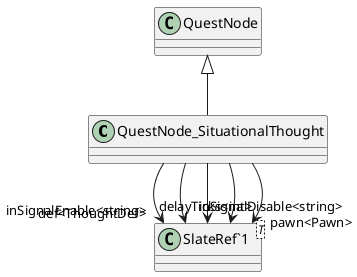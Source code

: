 @startuml
class QuestNode_SituationalThought {
}
class "SlateRef`1"<T> {
}
QuestNode <|-- QuestNode_SituationalThought
QuestNode_SituationalThought --> "inSignalEnable<string>" "SlateRef`1"
QuestNode_SituationalThought --> "inSignalDisable<string>" "SlateRef`1"
QuestNode_SituationalThought --> "def<ThoughtDef>" "SlateRef`1"
QuestNode_SituationalThought --> "pawn<Pawn>" "SlateRef`1"
QuestNode_SituationalThought --> "delayTicks<int>" "SlateRef`1"
@enduml
